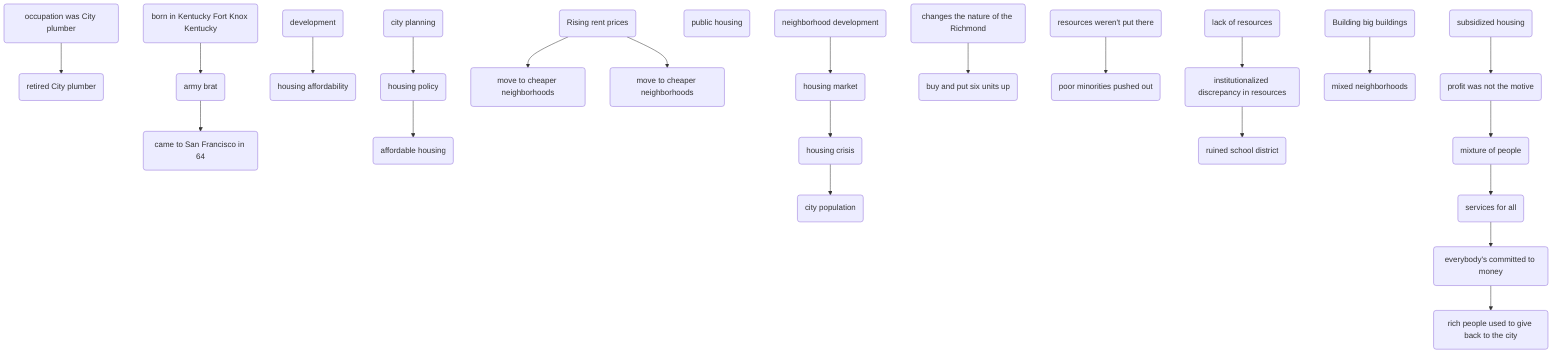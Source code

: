 graph TD
    occupation("occupation was City plumber")
    retired("retired City plumber")
    born_kentucky("born in Kentucky Fort Knox Kentucky")
    army_brat("army brat")
    came_sf("came to San Francisco in 64")
    rising_rent_prices("Rising rent prices")
    move_to_cheaper_neighborhoods("move to cheaper neighborhoods")
    development("development")
    housing_affordability("housing affordability")
    city_planning("city planning")
    public_housing("public housing")
    housing_policy("housing policy")
    affordable_housing("affordable housing")
    neighborhood_development("neighborhood development")
    housing_market("housing market")
    housing_crisis("housing crisis")
    city_population("city population")
    nature_richmond("changes the nature of the Richmond")
    buy_six_units("buy and put six units up")
    move_cheaper_neighborhoods("move to cheaper neighborhoods")
    resources_not_put("resources weren't put there")
    poor_minorities_pushed_out("poor minorities pushed out")
    lack_of_resources("lack of resources")
    institutionalized_discrepancy_resources("institutionalized discrepancy in resources")
    ruined_school_district("ruined school district")
    big_buildings_development("Building big buildings")
    mixed_neighborhoods("mixed neighborhoods")
    subsidized_housing("subsidized housing")
    profit_not_the_motive("profit was not the motive")
    mixture_of_people("mixture of people")
    services_for_all("services for all")
    commitment_to_money("everybody's committed to money")
    giving_back_to_the_city("rich people used to give back to the city")
    occupation --> retired
    born_kentucky --> army_brat
    army_brat --> came_sf
    rising_rent_prices --> move_to_cheaper_neighborhoods
    development --> housing_affordability
    city_planning --> housing_policy
    housing_policy --> affordable_housing
    neighborhood_development --> housing_market
    housing_market --> housing_crisis
    housing_crisis --> city_population
    nature_richmond --> buy_six_units
    rising_rent_prices --> move_cheaper_neighborhoods
    resources_not_put --> poor_minorities_pushed_out
    lack_of_resources --> institutionalized_discrepancy_resources
    institutionalized_discrepancy_resources --> ruined_school_district
    big_buildings_development --> mixed_neighborhoods
    subsidized_housing --> profit_not_the_motive
    profit_not_the_motive --> mixture_of_people
    mixture_of_people --> services_for_all
    services_for_all --> commitment_to_money
    commitment_to_money --> giving_back_to_the_city